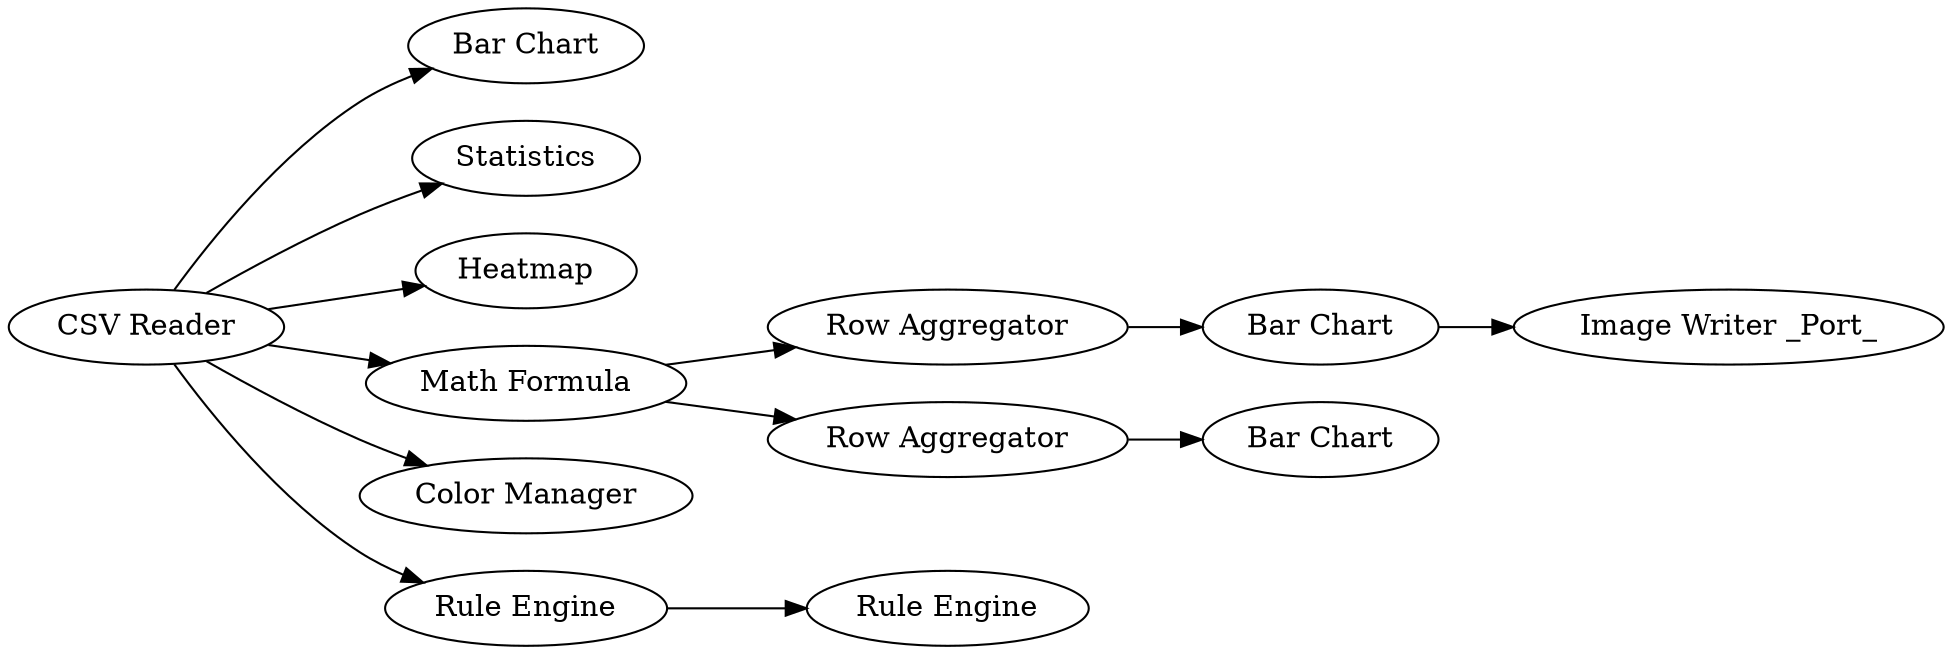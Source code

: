 digraph {
	1 [label="CSV Reader"]
	2 [label="Bar Chart"]
	4 [label=Statistics]
	7 [label=Heatmap]
	9 [label="Row Aggregator"]
	10 [label="Bar Chart"]
	11 [label="Image Writer _Port_"]
	12 [label="Math Formula"]
	13 [label="Row Aggregator"]
	14 [label="Bar Chart"]
	15 [label="Color Manager"]
	16 [label="Rule Engine"]
	17 [label="Rule Engine"]
	1 -> 16
	1 -> 2
	1 -> 4
	1 -> 7
	1 -> 12
	1 -> 15
	9 -> 10
	10 -> 11
	12 -> 13
	12 -> 9
	13 -> 14
	16 -> 17
	rankdir=LR
}

